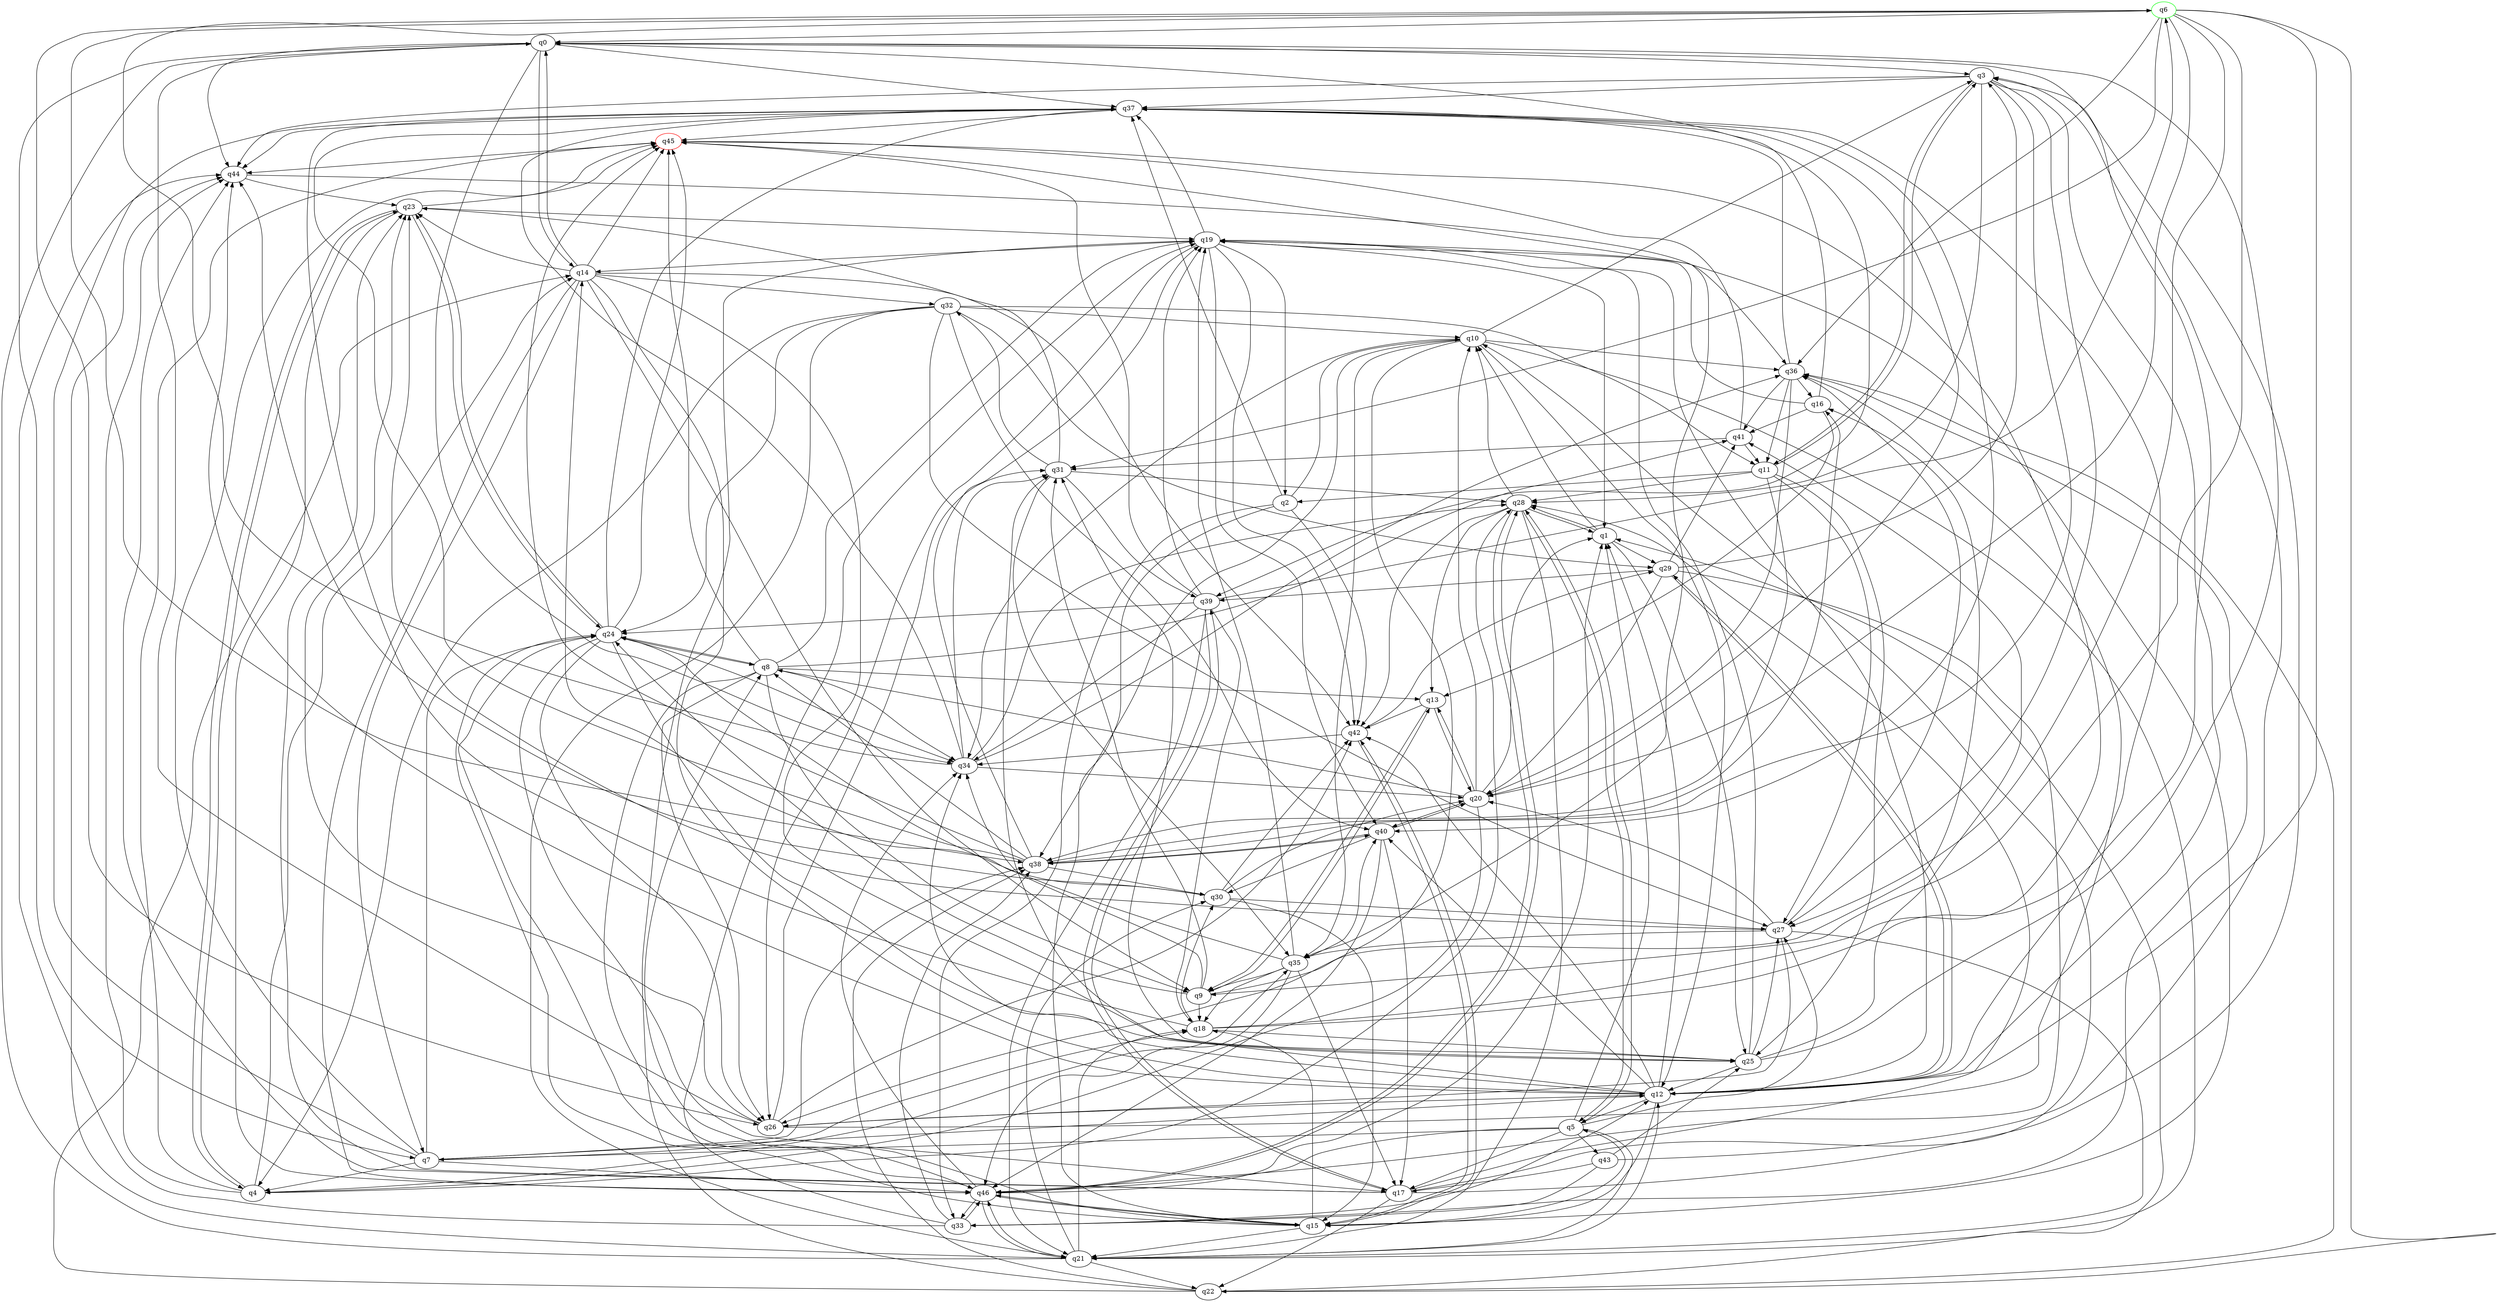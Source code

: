 digraph A{
q6 [initial=1,color=green];
q45 [final=1,color=red];
q0 -> q3;
q0 -> q7;
q0 -> q14;
q0 -> q34;
q0 -> q37;
q0 -> q44;
q1 -> q10;
q1 -> q25;
q1 -> q28;
q1 -> q29;
q2 -> q10;
q2 -> q15;
q2 -> q33;
q2 -> q37;
q2 -> q42;
q3 -> q11;
q3 -> q12;
q3 -> q27;
q3 -> q28;
q3 -> q37;
q3 -> q38;
q3 -> q44;
q4 -> q14;
q4 -> q23;
q4 -> q28;
q4 -> q35;
q4 -> q44;
q4 -> q45;
q5 -> q1;
q5 -> q7;
q5 -> q17;
q5 -> q21;
q5 -> q27;
q5 -> q28;
q5 -> q43;
q5 -> q46;
q6 -> q0;
q6 -> q9;
q6 -> q12;
q6 -> q20;
q6 -> q22;
q6 -> q26;
q6 -> q27;
q6 -> q31;
q6 -> q36;
q6 -> q38;
q7 -> q4;
q7 -> q12;
q7 -> q18;
q7 -> q24;
q7 -> q37;
q7 -> q38;
q7 -> q45;
q7 -> q46;
q8 -> q9;
q8 -> q13;
q8 -> q19;
q8 -> q24;
q8 -> q26;
q8 -> q34;
q8 -> q41;
q8 -> q45;
q8 -> q46;
q9 -> q13;
q9 -> q16;
q9 -> q18;
q9 -> q24;
q9 -> q31;
q9 -> q34;
q10 -> q3;
q10 -> q12;
q10 -> q21;
q10 -> q26;
q10 -> q34;
q10 -> q35;
q10 -> q36;
q10 -> q38;
q11 -> q2;
q11 -> q3;
q11 -> q25;
q11 -> q27;
q11 -> q28;
q11 -> q38;
q12 -> q1;
q12 -> q5;
q12 -> q15;
q12 -> q19;
q12 -> q26;
q12 -> q29;
q12 -> q31;
q12 -> q34;
q12 -> q37;
q12 -> q40;
q12 -> q42;
q12 -> q44;
q13 -> q9;
q13 -> q20;
q13 -> q42;
q14 -> q0;
q14 -> q7;
q14 -> q9;
q14 -> q12;
q14 -> q23;
q14 -> q25;
q14 -> q32;
q14 -> q42;
q14 -> q45;
q14 -> q46;
q15 -> q5;
q15 -> q8;
q15 -> q18;
q15 -> q21;
q15 -> q24;
q15 -> q42;
q15 -> q46;
q16 -> q0;
q16 -> q13;
q16 -> q19;
q16 -> q41;
q17 -> q3;
q17 -> q10;
q17 -> q22;
q17 -> q23;
q17 -> q28;
q17 -> q39;
q17 -> q44;
q18 -> q0;
q18 -> q25;
q18 -> q30;
q18 -> q37;
q18 -> q45;
q19 -> q1;
q19 -> q2;
q19 -> q14;
q19 -> q15;
q19 -> q26;
q19 -> q37;
q19 -> q40;
q19 -> q42;
q20 -> q1;
q20 -> q4;
q20 -> q8;
q20 -> q10;
q20 -> q13;
q20 -> q37;
q20 -> q40;
q21 -> q0;
q21 -> q12;
q21 -> q18;
q21 -> q22;
q21 -> q30;
q21 -> q44;
q21 -> q46;
q22 -> q1;
q22 -> q14;
q22 -> q19;
q22 -> q36;
q22 -> q38;
q23 -> q4;
q23 -> q19;
q23 -> q24;
q23 -> q45;
q23 -> q46;
q24 -> q8;
q24 -> q17;
q24 -> q23;
q24 -> q25;
q24 -> q26;
q24 -> q34;
q24 -> q37;
q24 -> q45;
q25 -> q0;
q25 -> q12;
q25 -> q19;
q25 -> q27;
q25 -> q31;
q25 -> q41;
q26 -> q0;
q26 -> q23;
q26 -> q31;
q26 -> q36;
q26 -> q42;
q27 -> q20;
q27 -> q21;
q27 -> q23;
q27 -> q26;
q27 -> q35;
q27 -> q36;
q28 -> q1;
q28 -> q5;
q28 -> q10;
q28 -> q13;
q28 -> q21;
q28 -> q42;
q28 -> q46;
q29 -> q3;
q29 -> q12;
q29 -> q20;
q29 -> q39;
q29 -> q41;
q29 -> q46;
q30 -> q14;
q30 -> q15;
q30 -> q20;
q30 -> q27;
q30 -> q42;
q30 -> q44;
q31 -> q23;
q31 -> q28;
q31 -> q32;
q31 -> q35;
q31 -> q39;
q32 -> q4;
q32 -> q10;
q32 -> q11;
q32 -> q21;
q32 -> q24;
q32 -> q27;
q32 -> q29;
q32 -> q40;
q33 -> q12;
q33 -> q19;
q33 -> q36;
q33 -> q38;
q33 -> q44;
q33 -> q46;
q34 -> q6;
q34 -> q20;
q34 -> q28;
q34 -> q31;
q34 -> q36;
q34 -> q37;
q35 -> q9;
q35 -> q17;
q35 -> q18;
q35 -> q19;
q35 -> q24;
q35 -> q40;
q35 -> q45;
q35 -> q46;
q36 -> q11;
q36 -> q16;
q36 -> q20;
q36 -> q37;
q36 -> q41;
q37 -> q39;
q37 -> q40;
q37 -> q44;
q37 -> q45;
q38 -> q8;
q38 -> q16;
q38 -> q19;
q38 -> q30;
q38 -> q37;
q38 -> q40;
q38 -> q45;
q39 -> q6;
q39 -> q17;
q39 -> q18;
q39 -> q19;
q39 -> q21;
q39 -> q24;
q39 -> q34;
q39 -> q45;
q40 -> q17;
q40 -> q20;
q40 -> q30;
q40 -> q38;
q40 -> q46;
q41 -> q11;
q41 -> q31;
q41 -> q45;
q42 -> q15;
q42 -> q29;
q42 -> q34;
q43 -> q3;
q43 -> q17;
q43 -> q25;
q43 -> q33;
q44 -> q23;
q44 -> q36;
q45 -> q44;
q46 -> q1;
q46 -> q15;
q46 -> q21;
q46 -> q24;
q46 -> q28;
q46 -> q33;
q46 -> q34;
}